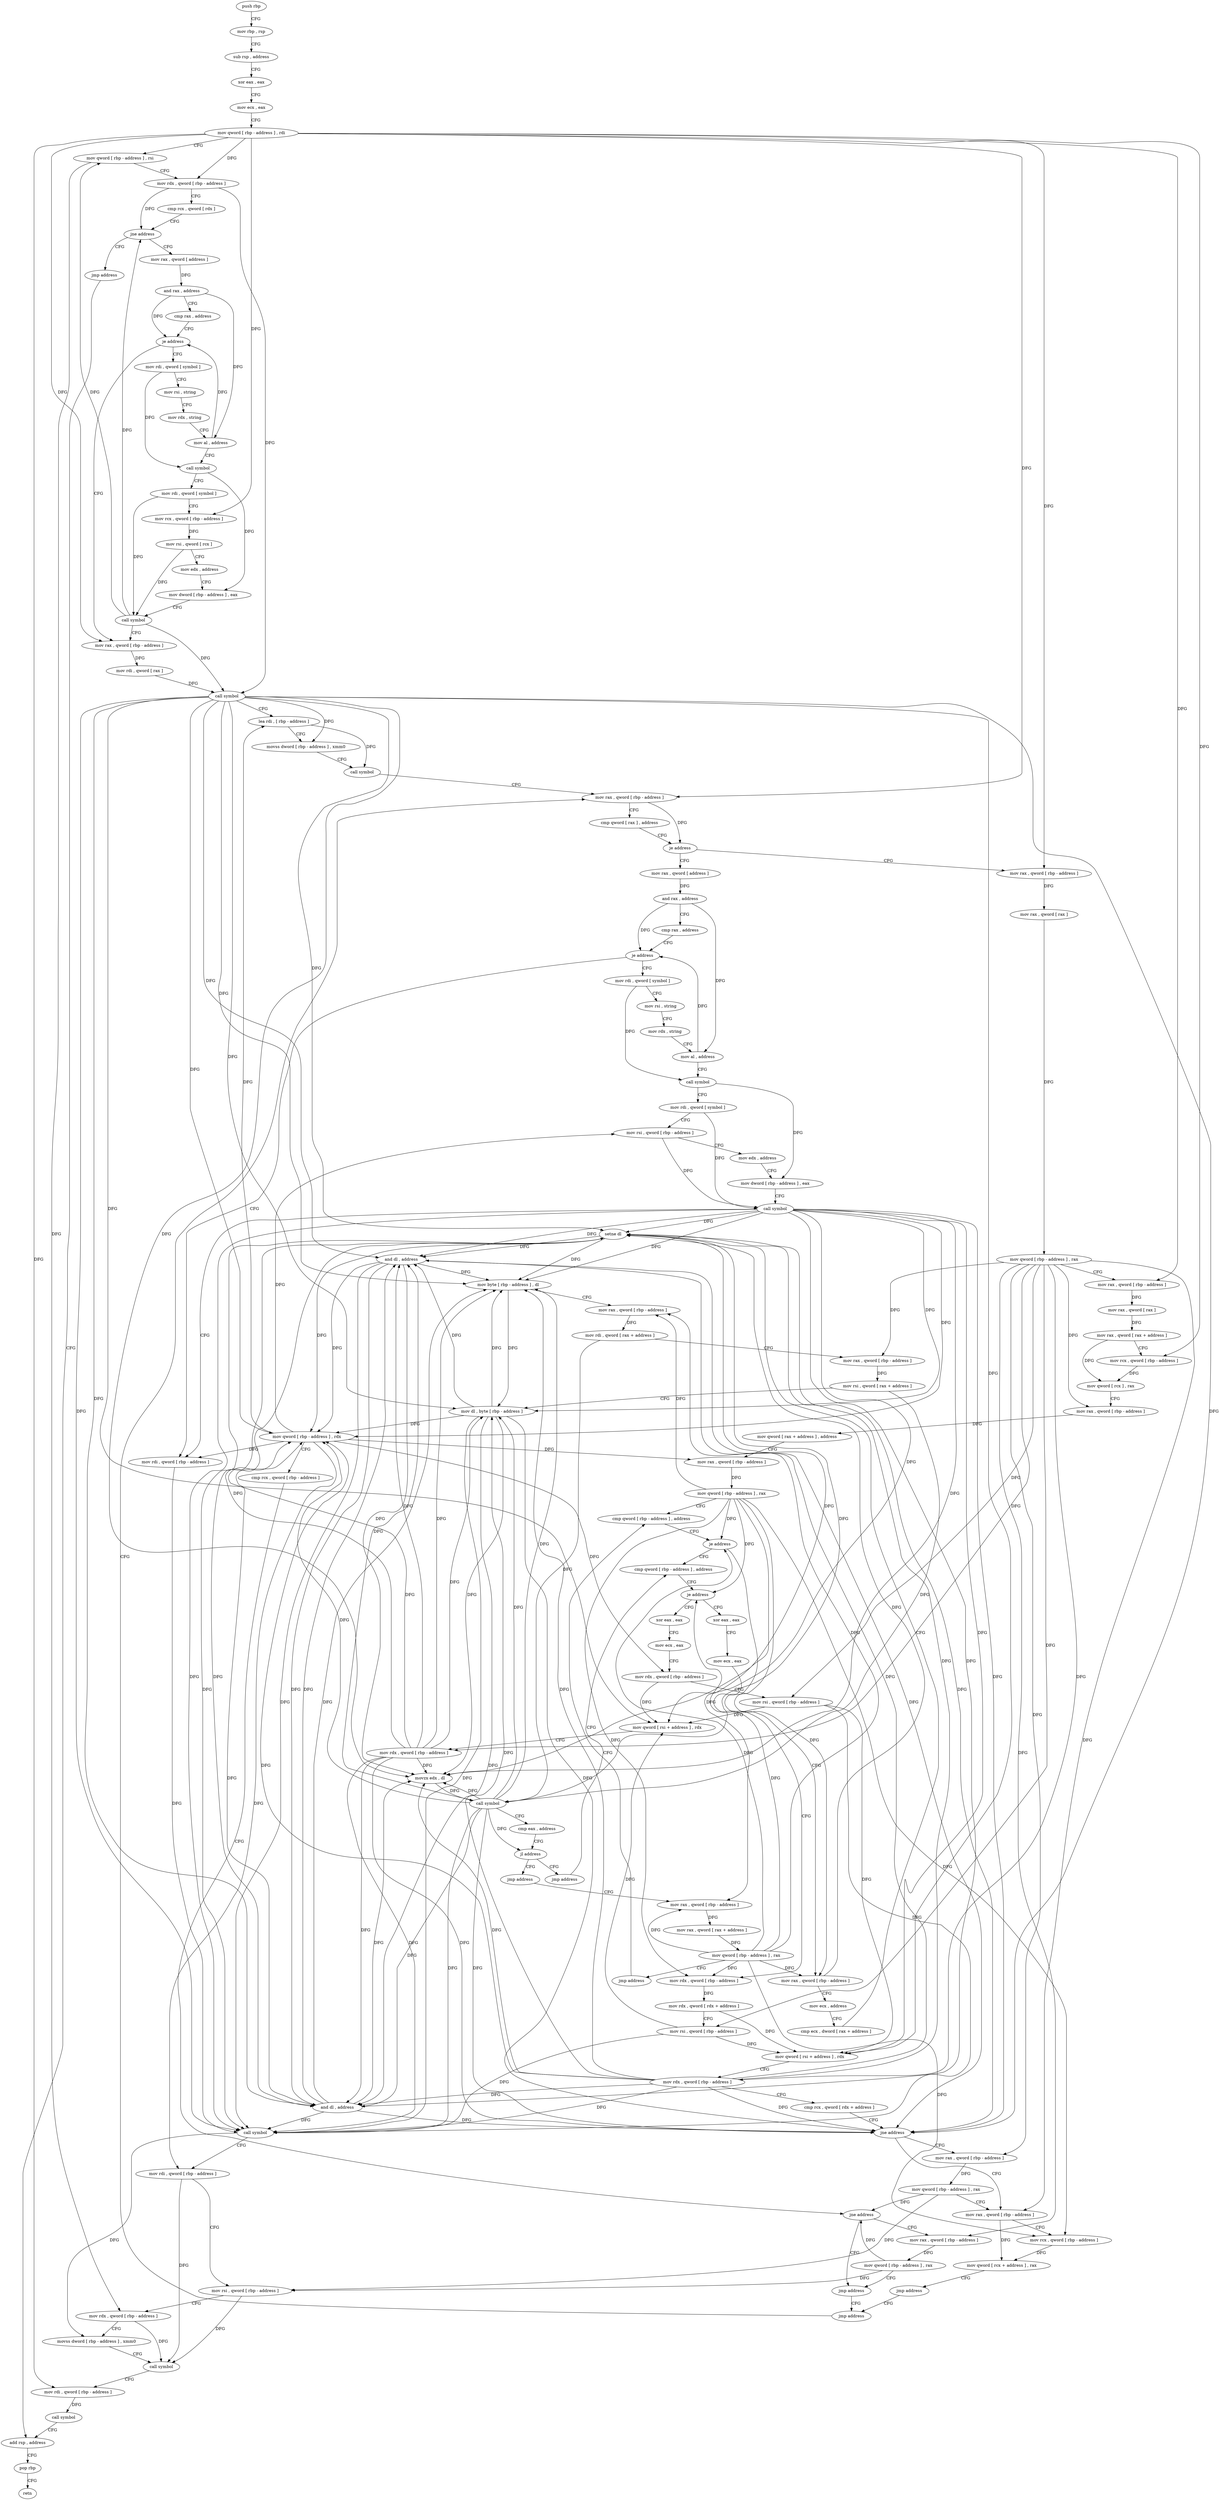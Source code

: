 digraph "func" {
"4239488" [label = "push rbp" ]
"4239489" [label = "mov rbp , rsp" ]
"4239492" [label = "sub rsp , address" ]
"4239496" [label = "xor eax , eax" ]
"4239498" [label = "mov ecx , eax" ]
"4239500" [label = "mov qword [ rbp - address ] , rdi" ]
"4239504" [label = "mov qword [ rbp - address ] , rsi" ]
"4239508" [label = "mov rdx , qword [ rbp - address ]" ]
"4239512" [label = "cmp rcx , qword [ rdx ]" ]
"4239515" [label = "jne address" ]
"4239526" [label = "mov rax , qword [ address ]" ]
"4239521" [label = "jmp address" ]
"4239534" [label = "and rax , address" ]
"4239540" [label = "cmp rax , address" ]
"4239544" [label = "je address" ]
"4239613" [label = "mov rax , qword [ rbp - address ]" ]
"4239550" [label = "mov rdi , qword [ symbol ]" ]
"4240076" [label = "add rsp , address" ]
"4239617" [label = "mov rdi , qword [ rax ]" ]
"4239620" [label = "call symbol" ]
"4239625" [label = "lea rdi , [ rbp - address ]" ]
"4239629" [label = "movss dword [ rbp - address ] , xmm0" ]
"4239634" [label = "call symbol" ]
"4239639" [label = "mov rax , qword [ rbp - address ]" ]
"4239558" [label = "mov rsi , string" ]
"4239568" [label = "mov rdx , string" ]
"4239578" [label = "mov al , address" ]
"4239580" [label = "call symbol" ]
"4239585" [label = "mov rdi , qword [ symbol ]" ]
"4239593" [label = "mov rcx , qword [ rbp - address ]" ]
"4239597" [label = "mov rsi , qword [ rcx ]" ]
"4239600" [label = "mov edx , address" ]
"4239605" [label = "mov dword [ rbp - address ] , eax" ]
"4239608" [label = "call symbol" ]
"4240080" [label = "pop rbp" ]
"4240081" [label = "retn" ]
"4239952" [label = "mov rax , qword [ address ]" ]
"4239960" [label = "and rax , address" ]
"4239966" [label = "cmp rax , address" ]
"4239970" [label = "je address" ]
"4240036" [label = "mov rdi , qword [ rbp - address ]" ]
"4239976" [label = "mov rdi , qword [ symbol ]" ]
"4239653" [label = "mov rax , qword [ rbp - address ]" ]
"4239657" [label = "mov rax , qword [ rax ]" ]
"4239660" [label = "mov qword [ rbp - address ] , rax" ]
"4239664" [label = "mov rax , qword [ rbp - address ]" ]
"4239668" [label = "mov rax , qword [ rax ]" ]
"4239671" [label = "mov rax , qword [ rax + address ]" ]
"4239678" [label = "mov rcx , qword [ rbp - address ]" ]
"4239682" [label = "mov qword [ rcx ] , rax" ]
"4239685" [label = "mov rax , qword [ rbp - address ]" ]
"4239689" [label = "mov qword [ rax + address ] , address" ]
"4239700" [label = "mov rax , qword [ rbp - address ]" ]
"4239704" [label = "mov qword [ rbp - address ] , rax" ]
"4239708" [label = "cmp qword [ rbp - address ] , address" ]
"4240040" [label = "call symbol" ]
"4240045" [label = "mov rdi , qword [ rbp - address ]" ]
"4240049" [label = "mov rsi , qword [ rbp - address ]" ]
"4240053" [label = "mov rdx , qword [ rbp - address ]" ]
"4240057" [label = "movss dword [ rbp - address ] , xmm0" ]
"4240062" [label = "call symbol" ]
"4240067" [label = "mov rdi , qword [ rbp - address ]" ]
"4240071" [label = "call symbol" ]
"4239984" [label = "mov rsi , string" ]
"4239994" [label = "mov rdx , string" ]
"4240004" [label = "mov al , address" ]
"4240006" [label = "call symbol" ]
"4240011" [label = "mov rdi , qword [ symbol ]" ]
"4240019" [label = "mov rsi , qword [ rbp - address ]" ]
"4240023" [label = "mov edx , address" ]
"4240028" [label = "mov dword [ rbp - address ] , eax" ]
"4240031" [label = "call symbol" ]
"4239815" [label = "cmp qword [ rbp - address ] , address" ]
"4239820" [label = "je address" ]
"4239897" [label = "xor eax , eax" ]
"4239826" [label = "xor eax , eax" ]
"4239719" [label = "mov rax , qword [ rbp - address ]" ]
"4239723" [label = "mov ecx , address" ]
"4239728" [label = "cmp ecx , dword [ rax + address ]" ]
"4239731" [label = "setne dl" ]
"4239734" [label = "and dl , address" ]
"4239737" [label = "mov byte [ rbp - address ] , dl" ]
"4239740" [label = "mov rax , qword [ rbp - address ]" ]
"4239744" [label = "mov rdi , qword [ rax + address ]" ]
"4239751" [label = "mov rax , qword [ rbp - address ]" ]
"4239755" [label = "mov rsi , qword [ rax + address ]" ]
"4239762" [label = "mov dl , byte [ rbp - address ]" ]
"4239765" [label = "and dl , address" ]
"4239768" [label = "movzx edx , dl" ]
"4239771" [label = "call symbol" ]
"4239776" [label = "cmp eax , address" ]
"4239779" [label = "jl address" ]
"4239790" [label = "jmp address" ]
"4239785" [label = "jmp address" ]
"4239899" [label = "mov ecx , eax" ]
"4239901" [label = "mov rdx , qword [ rbp - address ]" ]
"4239905" [label = "mov rsi , qword [ rbp - address ]" ]
"4239909" [label = "mov qword [ rsi + address ] , rdx" ]
"4239916" [label = "mov rdx , qword [ rbp - address ]" ]
"4239920" [label = "mov qword [ rbp - address ] , rdx" ]
"4239924" [label = "cmp rcx , qword [ rbp - address ]" ]
"4239928" [label = "jne address" ]
"4239942" [label = "jmp address" ]
"4239934" [label = "mov rax , qword [ rbp - address ]" ]
"4239828" [label = "mov ecx , eax" ]
"4239830" [label = "mov rdx , qword [ rbp - address ]" ]
"4239834" [label = "mov rdx , qword [ rdx + address ]" ]
"4239841" [label = "mov rsi , qword [ rbp - address ]" ]
"4239845" [label = "mov qword [ rsi + address ] , rdx" ]
"4239852" [label = "mov rdx , qword [ rbp - address ]" ]
"4239856" [label = "cmp rcx , qword [ rdx + address ]" ]
"4239863" [label = "jne address" ]
"4239877" [label = "mov rax , qword [ rbp - address ]" ]
"4239869" [label = "mov rax , qword [ rbp - address ]" ]
"4239795" [label = "mov rax , qword [ rbp - address ]" ]
"4239947" [label = "jmp address" ]
"4239938" [label = "mov qword [ rbp - address ] , rax" ]
"4239881" [label = "mov rcx , qword [ rbp - address ]" ]
"4239885" [label = "mov qword [ rcx + address ] , rax" ]
"4239892" [label = "jmp address" ]
"4239873" [label = "mov qword [ rbp - address ] , rax" ]
"4239799" [label = "mov rax , qword [ rax + address ]" ]
"4239806" [label = "mov qword [ rbp - address ] , rax" ]
"4239810" [label = "jmp address" ]
"4239713" [label = "je address" ]
"4239643" [label = "cmp qword [ rax ] , address" ]
"4239647" [label = "je address" ]
"4239488" -> "4239489" [ label = "CFG" ]
"4239489" -> "4239492" [ label = "CFG" ]
"4239492" -> "4239496" [ label = "CFG" ]
"4239496" -> "4239498" [ label = "CFG" ]
"4239498" -> "4239500" [ label = "CFG" ]
"4239500" -> "4239504" [ label = "CFG" ]
"4239500" -> "4239508" [ label = "DFG" ]
"4239500" -> "4239613" [ label = "DFG" ]
"4239500" -> "4239593" [ label = "DFG" ]
"4239500" -> "4239639" [ label = "DFG" ]
"4239500" -> "4239653" [ label = "DFG" ]
"4239500" -> "4239664" [ label = "DFG" ]
"4239500" -> "4239678" [ label = "DFG" ]
"4239500" -> "4240067" [ label = "DFG" ]
"4239504" -> "4239508" [ label = "CFG" ]
"4239504" -> "4240053" [ label = "DFG" ]
"4239508" -> "4239512" [ label = "CFG" ]
"4239508" -> "4239515" [ label = "DFG" ]
"4239508" -> "4239620" [ label = "DFG" ]
"4239512" -> "4239515" [ label = "CFG" ]
"4239515" -> "4239526" [ label = "CFG" ]
"4239515" -> "4239521" [ label = "CFG" ]
"4239526" -> "4239534" [ label = "DFG" ]
"4239521" -> "4240076" [ label = "CFG" ]
"4239534" -> "4239540" [ label = "CFG" ]
"4239534" -> "4239544" [ label = "DFG" ]
"4239534" -> "4239578" [ label = "DFG" ]
"4239540" -> "4239544" [ label = "CFG" ]
"4239544" -> "4239613" [ label = "CFG" ]
"4239544" -> "4239550" [ label = "CFG" ]
"4239613" -> "4239617" [ label = "DFG" ]
"4239550" -> "4239558" [ label = "CFG" ]
"4239550" -> "4239580" [ label = "DFG" ]
"4240076" -> "4240080" [ label = "CFG" ]
"4239617" -> "4239620" [ label = "DFG" ]
"4239620" -> "4239625" [ label = "CFG" ]
"4239620" -> "4240040" [ label = "DFG" ]
"4239620" -> "4239731" [ label = "DFG" ]
"4239620" -> "4239734" [ label = "DFG" ]
"4239620" -> "4239737" [ label = "DFG" ]
"4239620" -> "4239762" [ label = "DFG" ]
"4239620" -> "4239765" [ label = "DFG" ]
"4239620" -> "4239768" [ label = "DFG" ]
"4239620" -> "4239920" [ label = "DFG" ]
"4239620" -> "4239863" [ label = "DFG" ]
"4239620" -> "4239909" [ label = "DFG" ]
"4239620" -> "4239845" [ label = "DFG" ]
"4239620" -> "4239629" [ label = "DFG" ]
"4239625" -> "4239629" [ label = "CFG" ]
"4239625" -> "4239634" [ label = "DFG" ]
"4239629" -> "4239634" [ label = "CFG" ]
"4239634" -> "4239639" [ label = "CFG" ]
"4239639" -> "4239643" [ label = "CFG" ]
"4239639" -> "4239647" [ label = "DFG" ]
"4239558" -> "4239568" [ label = "CFG" ]
"4239568" -> "4239578" [ label = "CFG" ]
"4239578" -> "4239580" [ label = "CFG" ]
"4239578" -> "4239544" [ label = "DFG" ]
"4239580" -> "4239585" [ label = "CFG" ]
"4239580" -> "4239605" [ label = "DFG" ]
"4239585" -> "4239593" [ label = "CFG" ]
"4239585" -> "4239608" [ label = "DFG" ]
"4239593" -> "4239597" [ label = "DFG" ]
"4239597" -> "4239600" [ label = "CFG" ]
"4239597" -> "4239608" [ label = "DFG" ]
"4239600" -> "4239605" [ label = "CFG" ]
"4239605" -> "4239608" [ label = "CFG" ]
"4239608" -> "4239613" [ label = "CFG" ]
"4239608" -> "4239504" [ label = "DFG" ]
"4239608" -> "4239515" [ label = "DFG" ]
"4239608" -> "4239620" [ label = "DFG" ]
"4240080" -> "4240081" [ label = "CFG" ]
"4239952" -> "4239960" [ label = "DFG" ]
"4239960" -> "4239966" [ label = "CFG" ]
"4239960" -> "4239970" [ label = "DFG" ]
"4239960" -> "4240004" [ label = "DFG" ]
"4239966" -> "4239970" [ label = "CFG" ]
"4239970" -> "4240036" [ label = "CFG" ]
"4239970" -> "4239976" [ label = "CFG" ]
"4240036" -> "4240040" [ label = "DFG" ]
"4239976" -> "4239984" [ label = "CFG" ]
"4239976" -> "4240006" [ label = "DFG" ]
"4239653" -> "4239657" [ label = "DFG" ]
"4239657" -> "4239660" [ label = "DFG" ]
"4239660" -> "4239664" [ label = "CFG" ]
"4239660" -> "4239685" [ label = "DFG" ]
"4239660" -> "4239751" [ label = "DFG" ]
"4239660" -> "4239905" [ label = "DFG" ]
"4239660" -> "4239916" [ label = "DFG" ]
"4239660" -> "4239841" [ label = "DFG" ]
"4239660" -> "4239852" [ label = "DFG" ]
"4239660" -> "4239934" [ label = "DFG" ]
"4239660" -> "4239877" [ label = "DFG" ]
"4239660" -> "4239869" [ label = "DFG" ]
"4239664" -> "4239668" [ label = "DFG" ]
"4239668" -> "4239671" [ label = "DFG" ]
"4239671" -> "4239678" [ label = "CFG" ]
"4239671" -> "4239682" [ label = "DFG" ]
"4239678" -> "4239682" [ label = "DFG" ]
"4239682" -> "4239685" [ label = "CFG" ]
"4239685" -> "4239689" [ label = "DFG" ]
"4239689" -> "4239700" [ label = "CFG" ]
"4239700" -> "4239704" [ label = "DFG" ]
"4239704" -> "4239708" [ label = "CFG" ]
"4239704" -> "4239713" [ label = "DFG" ]
"4239704" -> "4239820" [ label = "DFG" ]
"4239704" -> "4239719" [ label = "DFG" ]
"4239704" -> "4239740" [ label = "DFG" ]
"4239704" -> "4239830" [ label = "DFG" ]
"4239704" -> "4239881" [ label = "DFG" ]
"4239704" -> "4239795" [ label = "DFG" ]
"4239708" -> "4239713" [ label = "CFG" ]
"4240040" -> "4240045" [ label = "CFG" ]
"4240040" -> "4240057" [ label = "DFG" ]
"4240045" -> "4240049" [ label = "CFG" ]
"4240045" -> "4240062" [ label = "DFG" ]
"4240049" -> "4240053" [ label = "CFG" ]
"4240049" -> "4240062" [ label = "DFG" ]
"4240053" -> "4240057" [ label = "CFG" ]
"4240053" -> "4240062" [ label = "DFG" ]
"4240057" -> "4240062" [ label = "CFG" ]
"4240062" -> "4240067" [ label = "CFG" ]
"4240067" -> "4240071" [ label = "DFG" ]
"4240071" -> "4240076" [ label = "CFG" ]
"4239984" -> "4239994" [ label = "CFG" ]
"4239994" -> "4240004" [ label = "CFG" ]
"4240004" -> "4240006" [ label = "CFG" ]
"4240004" -> "4239970" [ label = "DFG" ]
"4240006" -> "4240011" [ label = "CFG" ]
"4240006" -> "4240028" [ label = "DFG" ]
"4240011" -> "4240019" [ label = "CFG" ]
"4240011" -> "4240031" [ label = "DFG" ]
"4240019" -> "4240023" [ label = "CFG" ]
"4240019" -> "4240031" [ label = "DFG" ]
"4240023" -> "4240028" [ label = "CFG" ]
"4240028" -> "4240031" [ label = "CFG" ]
"4240031" -> "4240036" [ label = "CFG" ]
"4240031" -> "4240040" [ label = "DFG" ]
"4240031" -> "4239731" [ label = "DFG" ]
"4240031" -> "4239734" [ label = "DFG" ]
"4240031" -> "4239737" [ label = "DFG" ]
"4240031" -> "4239762" [ label = "DFG" ]
"4240031" -> "4239765" [ label = "DFG" ]
"4240031" -> "4239768" [ label = "DFG" ]
"4240031" -> "4239920" [ label = "DFG" ]
"4240031" -> "4239863" [ label = "DFG" ]
"4240031" -> "4239909" [ label = "DFG" ]
"4240031" -> "4239845" [ label = "DFG" ]
"4239815" -> "4239820" [ label = "CFG" ]
"4239820" -> "4239897" [ label = "CFG" ]
"4239820" -> "4239826" [ label = "CFG" ]
"4239897" -> "4239899" [ label = "CFG" ]
"4239826" -> "4239828" [ label = "CFG" ]
"4239719" -> "4239723" [ label = "CFG" ]
"4239719" -> "4239731" [ label = "DFG" ]
"4239723" -> "4239728" [ label = "CFG" ]
"4239728" -> "4239731" [ label = "CFG" ]
"4239731" -> "4239734" [ label = "DFG" ]
"4239731" -> "4240040" [ label = "DFG" ]
"4239731" -> "4239737" [ label = "DFG" ]
"4239731" -> "4239765" [ label = "DFG" ]
"4239731" -> "4239768" [ label = "DFG" ]
"4239731" -> "4239920" [ label = "DFG" ]
"4239731" -> "4239863" [ label = "DFG" ]
"4239734" -> "4239737" [ label = "DFG" ]
"4239734" -> "4240040" [ label = "DFG" ]
"4239734" -> "4239765" [ label = "DFG" ]
"4239734" -> "4239768" [ label = "DFG" ]
"4239734" -> "4239920" [ label = "DFG" ]
"4239734" -> "4239863" [ label = "DFG" ]
"4239737" -> "4239740" [ label = "CFG" ]
"4239737" -> "4239762" [ label = "DFG" ]
"4239740" -> "4239744" [ label = "DFG" ]
"4239744" -> "4239751" [ label = "CFG" ]
"4239744" -> "4239771" [ label = "DFG" ]
"4239751" -> "4239755" [ label = "DFG" ]
"4239755" -> "4239762" [ label = "CFG" ]
"4239755" -> "4239771" [ label = "DFG" ]
"4239762" -> "4239765" [ label = "DFG" ]
"4239762" -> "4240040" [ label = "DFG" ]
"4239762" -> "4239734" [ label = "DFG" ]
"4239762" -> "4239737" [ label = "DFG" ]
"4239762" -> "4239768" [ label = "DFG" ]
"4239762" -> "4239920" [ label = "DFG" ]
"4239762" -> "4239863" [ label = "DFG" ]
"4239765" -> "4239768" [ label = "DFG" ]
"4239765" -> "4240040" [ label = "DFG" ]
"4239765" -> "4239734" [ label = "DFG" ]
"4239765" -> "4239737" [ label = "DFG" ]
"4239765" -> "4239920" [ label = "DFG" ]
"4239765" -> "4239863" [ label = "DFG" ]
"4239768" -> "4239771" [ label = "DFG" ]
"4239771" -> "4239776" [ label = "CFG" ]
"4239771" -> "4240040" [ label = "DFG" ]
"4239771" -> "4239734" [ label = "DFG" ]
"4239771" -> "4239737" [ label = "DFG" ]
"4239771" -> "4239765" [ label = "DFG" ]
"4239771" -> "4239768" [ label = "DFG" ]
"4239771" -> "4239779" [ label = "DFG" ]
"4239771" -> "4239731" [ label = "DFG" ]
"4239771" -> "4239762" [ label = "DFG" ]
"4239771" -> "4239920" [ label = "DFG" ]
"4239771" -> "4239863" [ label = "DFG" ]
"4239776" -> "4239779" [ label = "CFG" ]
"4239779" -> "4239790" [ label = "CFG" ]
"4239779" -> "4239785" [ label = "CFG" ]
"4239790" -> "4239795" [ label = "CFG" ]
"4239785" -> "4239815" [ label = "CFG" ]
"4239899" -> "4239901" [ label = "CFG" ]
"4239901" -> "4239905" [ label = "CFG" ]
"4239901" -> "4239909" [ label = "DFG" ]
"4239905" -> "4239909" [ label = "DFG" ]
"4239905" -> "4240040" [ label = "DFG" ]
"4239905" -> "4239845" [ label = "DFG" ]
"4239909" -> "4239916" [ label = "CFG" ]
"4239916" -> "4239920" [ label = "DFG" ]
"4239916" -> "4240040" [ label = "DFG" ]
"4239916" -> "4239734" [ label = "DFG" ]
"4239916" -> "4239737" [ label = "DFG" ]
"4239916" -> "4239765" [ label = "DFG" ]
"4239916" -> "4239768" [ label = "DFG" ]
"4239916" -> "4239731" [ label = "DFG" ]
"4239916" -> "4239762" [ label = "DFG" ]
"4239916" -> "4239863" [ label = "DFG" ]
"4239920" -> "4239924" [ label = "CFG" ]
"4239920" -> "4239625" [ label = "DFG" ]
"4239920" -> "4239700" [ label = "DFG" ]
"4239920" -> "4240036" [ label = "DFG" ]
"4239920" -> "4240045" [ label = "DFG" ]
"4239920" -> "4240019" [ label = "DFG" ]
"4239920" -> "4239901" [ label = "DFG" ]
"4239924" -> "4239928" [ label = "CFG" ]
"4239928" -> "4239942" [ label = "CFG" ]
"4239928" -> "4239934" [ label = "CFG" ]
"4239942" -> "4239947" [ label = "CFG" ]
"4239934" -> "4239938" [ label = "DFG" ]
"4239828" -> "4239830" [ label = "CFG" ]
"4239830" -> "4239834" [ label = "DFG" ]
"4239834" -> "4239841" [ label = "CFG" ]
"4239834" -> "4239845" [ label = "DFG" ]
"4239841" -> "4239845" [ label = "DFG" ]
"4239841" -> "4240040" [ label = "DFG" ]
"4239841" -> "4239909" [ label = "DFG" ]
"4239845" -> "4239852" [ label = "CFG" ]
"4239852" -> "4239856" [ label = "CFG" ]
"4239852" -> "4240040" [ label = "DFG" ]
"4239852" -> "4239734" [ label = "DFG" ]
"4239852" -> "4239737" [ label = "DFG" ]
"4239852" -> "4239765" [ label = "DFG" ]
"4239852" -> "4239768" [ label = "DFG" ]
"4239852" -> "4239920" [ label = "DFG" ]
"4239852" -> "4239731" [ label = "DFG" ]
"4239852" -> "4239762" [ label = "DFG" ]
"4239852" -> "4239863" [ label = "DFG" ]
"4239856" -> "4239863" [ label = "CFG" ]
"4239863" -> "4239877" [ label = "CFG" ]
"4239863" -> "4239869" [ label = "CFG" ]
"4239877" -> "4239881" [ label = "CFG" ]
"4239877" -> "4239885" [ label = "DFG" ]
"4239869" -> "4239873" [ label = "DFG" ]
"4239795" -> "4239799" [ label = "DFG" ]
"4239947" -> "4239639" [ label = "CFG" ]
"4239938" -> "4239942" [ label = "CFG" ]
"4239938" -> "4240049" [ label = "DFG" ]
"4239938" -> "4239928" [ label = "DFG" ]
"4239881" -> "4239885" [ label = "DFG" ]
"4239885" -> "4239892" [ label = "CFG" ]
"4239892" -> "4239947" [ label = "CFG" ]
"4239873" -> "4239877" [ label = "CFG" ]
"4239873" -> "4240049" [ label = "DFG" ]
"4239873" -> "4239928" [ label = "DFG" ]
"4239799" -> "4239806" [ label = "DFG" ]
"4239806" -> "4239810" [ label = "CFG" ]
"4239806" -> "4239713" [ label = "DFG" ]
"4239806" -> "4239820" [ label = "DFG" ]
"4239806" -> "4239719" [ label = "DFG" ]
"4239806" -> "4239740" [ label = "DFG" ]
"4239806" -> "4239830" [ label = "DFG" ]
"4239806" -> "4239881" [ label = "DFG" ]
"4239806" -> "4239795" [ label = "DFG" ]
"4239810" -> "4239708" [ label = "CFG" ]
"4239713" -> "4239815" [ label = "CFG" ]
"4239713" -> "4239719" [ label = "CFG" ]
"4239643" -> "4239647" [ label = "CFG" ]
"4239647" -> "4239952" [ label = "CFG" ]
"4239647" -> "4239653" [ label = "CFG" ]
}
